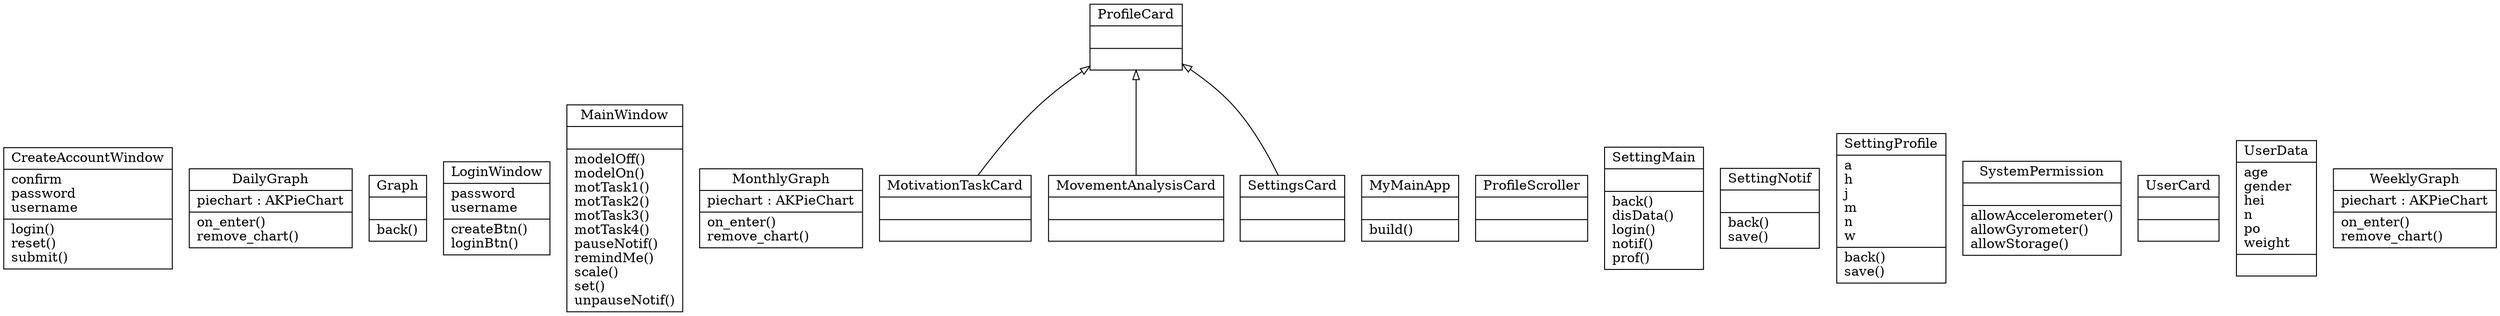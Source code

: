digraph "classes" {
charset="utf-8"
rankdir=BT
"0" [label="{CreateAccountWindow|confirm\lpassword\lusername\l|login()\lreset()\lsubmit()\l}", shape="record"];
"1" [label="{DailyGraph|piechart : AKPieChart\l|on_enter()\lremove_chart()\l}", shape="record"];
"2" [label="{Graph|\l|back()\l}", shape="record"];
"3" [label="{LoginWindow|password\lusername\l|createBtn()\lloginBtn()\l}", shape="record"];
"4" [label="{MainWindow|\l|modelOff()\lmodelOn()\lmotTask1()\lmotTask2()\lmotTask3()\lmotTask4()\lpauseNotif()\lremindMe()\lscale()\lset()\lunpauseNotif()\l}", shape="record"];
"5" [label="{MonthlyGraph|piechart : AKPieChart\l|on_enter()\lremove_chart()\l}", shape="record"];
"6" [label="{MotivationTaskCard|\l|}", shape="record"];
"7" [label="{MovementAnalysisCard|\l|}", shape="record"];
"8" [label="{MyMainApp|\l|build()\l}", shape="record"];
"9" [label="{ProfileCard|\l|}", shape="record"];
"10" [label="{ProfileScroller|\l|}", shape="record"];
"11" [label="{SettingMain|\l|back()\ldisData()\llogin()\lnotif()\lprof()\l}", shape="record"];
"12" [label="{SettingNotif|\l|back()\lsave()\l}", shape="record"];
"13" [label="{SettingProfile|a\lh\lj\lm\ln\lw\l|back()\lsave()\l}", shape="record"];
"14" [label="{SettingsCard|\l|}", shape="record"];
"15" [label="{SystemPermission|\l|allowAccelerometer()\lallowGyrometer()\lallowStorage()\l}", shape="record"];
"16" [label="{UserCard|\l|}", shape="record"];
"17" [label="{UserData|age\lgender\lhei\ln\lpo\lweight\l|}", shape="record"];
"18" [label="{WeeklyGraph|piechart : AKPieChart\l|on_enter()\lremove_chart()\l}", shape="record"];
"6" -> "9" [arrowhead="empty", arrowtail="none"];
"7" -> "9" [arrowhead="empty", arrowtail="none"];
"14" -> "9" [arrowhead="empty", arrowtail="none"];
}
